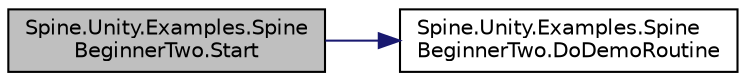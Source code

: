 digraph "Spine.Unity.Examples.SpineBeginnerTwo.Start"
{
 // LATEX_PDF_SIZE
  edge [fontname="Helvetica",fontsize="10",labelfontname="Helvetica",labelfontsize="10"];
  node [fontname="Helvetica",fontsize="10",shape=record];
  rankdir="LR";
  Node1 [label="Spine.Unity.Examples.Spine\lBeginnerTwo.Start",height=0.2,width=0.4,color="black", fillcolor="grey75", style="filled", fontcolor="black",tooltip=" "];
  Node1 -> Node2 [color="midnightblue",fontsize="10",style="solid"];
  Node2 [label="Spine.Unity.Examples.Spine\lBeginnerTwo.DoDemoRoutine",height=0.2,width=0.4,color="black", fillcolor="white", style="filled",URL="$class_spine_1_1_unity_1_1_examples_1_1_spine_beginner_two.html#a5234378c76940b0709016f5c73072eb9",tooltip="This is an infinitely repeating Unity Coroutine. Read the Unity documentation on Coroutines to learn ..."];
}
